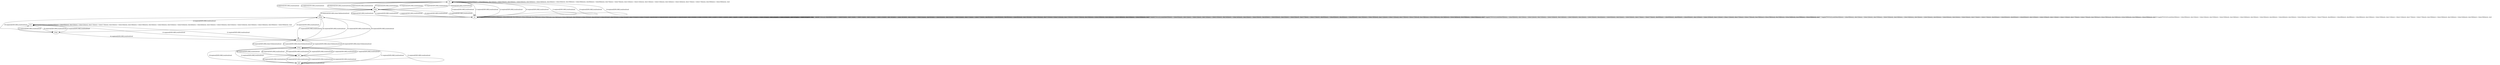 # Total number of goals covered by this test: 1
# b90 --> b90

digraph g {
"b4" -> "d34p" [label = "1-explore[EXPLORE];/null/null/null"];
"d34p" -> "b3" [label = "2-explore[EXPLORE];/null/null/null"];
"b3" -> "b3" [label = "3-toggle[TOGGLE];/null/door0[false]:=!(door0[false]); door1[false]:=!(door1[false]); door33[false]:=!(door33[false]); door34[false]:=!(door34[false]); door3[false]:=!(door3[false]); door4[false]:=!(door4[false]); door5[false]:=!(door5[false]); door37[false]:=!(door37[false]); door6[false]:=!(door6[false]); door8[false]:=!(door8[false]); door10[false]:=!(door10[false]); door11[false]:=!(door11[false]); door17[false]:=!(door17[false]); door20[false]:=!(door20[false]); door24[false]:=!(door24[false]); door30[false]:=!(door30[false]); /null"];
"b3" -> "d34p" [label = "4-explore[EXPLORE];/null/null/null"];
"d34p" -> "b4" [label = "5-explore[EXPLORE];/null/null/null"];
"b4" -> "b3" [label = "6-explore[EXPLORE];/null/null/null"];
"b3" -> "b3" [label = "7-toggle[TOGGLE];/null/door0[false]:=!(door0[false]); door1[false]:=!(door1[false]); door33[false]:=!(door33[false]); door34[false]:=!(door34[false]); door3[false]:=!(door3[false]); door4[false]:=!(door4[false]); door5[false]:=!(door5[false]); door37[false]:=!(door37[false]); door6[false]:=!(door6[false]); door8[false]:=!(door8[false]); door10[false]:=!(door10[false]); door11[false]:=!(door11[false]); door17[false]:=!(door17[false]); door20[false]:=!(door20[false]); door24[false]:=!(door24[false]); door30[false]:=!(door30[false]); /null"];
"b3" -> "b3" [label = "8-toggle[TOGGLE];/null/door0[false]:=!(door0[false]); door1[false]:=!(door1[false]); door33[false]:=!(door33[false]); door34[false]:=!(door34[false]); door3[false]:=!(door3[false]); door4[false]:=!(door4[false]); door5[false]:=!(door5[false]); door37[false]:=!(door37[false]); door6[false]:=!(door6[false]); door8[false]:=!(door8[false]); door10[false]:=!(door10[false]); door11[false]:=!(door11[false]); door17[false]:=!(door17[false]); door20[false]:=!(door20[false]); door24[false]:=!(door24[false]); door30[false]:=!(door30[false]); /null"];
"b3" -> "b3" [label = "9-toggle[TOGGLE];/null/door0[false]:=!(door0[false]); door1[false]:=!(door1[false]); door33[false]:=!(door33[false]); door34[false]:=!(door34[false]); door3[false]:=!(door3[false]); door4[false]:=!(door4[false]); door5[false]:=!(door5[false]); door37[false]:=!(door37[false]); door6[false]:=!(door6[false]); door8[false]:=!(door8[false]); door10[false]:=!(door10[false]); door11[false]:=!(door11[false]); door17[false]:=!(door17[false]); door20[false]:=!(door20[false]); door24[false]:=!(door24[false]); door30[false]:=!(door30[false]); /null"];
"b3" -> "b4" [label = "10-explore[EXPLORE];/null/null/null"];
"b4" -> "b4" [label = "11-toggle[TOGGLE];/null/door0[false]:=!(door0[false]); door1[false]:=!(door1[false]); door2[false]:=!(door2[false]); door34[false]:=!(door34[false]); door3[false]:=!(door3[false]); door36[false]:=!(door36[false]); door6[false]:=!(door6[false]); door7[false]:=!(door7[false]); door12[false]:=!(door12[false]); door13[false]:=!(door13[false]); door14[false]:=!(door14[false]); door17[false]:=!(door17[false]); door30[false]:=!(door30[false]); /null"];
"b4" -> "b3" [label = "12-explore[EXPLORE];/null/null/null"];
"b3" -> "b4" [label = "13-explore[EXPLORE];/null/null/null"];
"b4" -> "b3" [label = "14-explore[EXPLORE];/null/null/null"];
"b3" -> "d34p" [label = "15-explore[EXPLORE];/null/null/null"];
"d34p" -> "b3" [label = "16-explore[EXPLORE];/null/null/null"];
"b3" -> "b3" [label = "17-toggle[TOGGLE];/null/door0[false]:=!(door0[false]); door1[false]:=!(door1[false]); door33[false]:=!(door33[false]); door34[false]:=!(door34[false]); door3[false]:=!(door3[false]); door4[false]:=!(door4[false]); door5[false]:=!(door5[false]); door37[false]:=!(door37[false]); door6[false]:=!(door6[false]); door8[false]:=!(door8[false]); door10[false]:=!(door10[false]); door11[false]:=!(door11[false]); door17[false]:=!(door17[false]); door20[false]:=!(door20[false]); door24[false]:=!(door24[false]); door30[false]:=!(door30[false]); /null"];
"b3" -> "b3" [label = "18-toggle[TOGGLE];/null/door0[false]:=!(door0[false]); door1[false]:=!(door1[false]); door33[false]:=!(door33[false]); door34[false]:=!(door34[false]); door3[false]:=!(door3[false]); door4[false]:=!(door4[false]); door5[false]:=!(door5[false]); door37[false]:=!(door37[false]); door6[false]:=!(door6[false]); door8[false]:=!(door8[false]); door10[false]:=!(door10[false]); door11[false]:=!(door11[false]); door17[false]:=!(door17[false]); door20[false]:=!(door20[false]); door24[false]:=!(door24[false]); door30[false]:=!(door30[false]); /null"];
"b3" -> "b4" [label = "19-explore[EXPLORE];/null/null/null"];
"b4" -> "d34p" [label = "20-explore[EXPLORE];/null/null/null"];
"d34p" -> "b4" [label = "21-explore[EXPLORE];/null/null/null"];
"b4" -> "d34p" [label = "22-explore[EXPLORE];/null/null/null"];
"d34p" -> "b3" [label = "23-explore[EXPLORE];/null/null/null"];
"b3" -> "b4" [label = "24-explore[EXPLORE];/null/null/null"];
"b4" -> "d34p" [label = "25-explore[EXPLORE];/null/null/null"];
"d34p" -> "b4" [label = "26-explore[EXPLORE];/null/null/null"];
"b4" -> "d34p" [label = "27-explore[EXPLORE];/null/null/null"];
"d34p" -> "d34m" [label = "28-explore[EXPLORE];/door34[false]/null/null"];
"d34m" -> "b12" [label = "29-explore[EXPLORE];/null/null/null"];
"b12" -> "d30p" [label = "30-explore[EXPLORE];/null/null/null"];
"d30p" -> "b12" [label = "31-explore[EXPLORE];/null/null/null"];
"b12" -> "d35m" [label = "32-explore[EXPLORE];/null/null/null"];
"d35m" -> "b12" [label = "33-explore[EXPLORE];/null/null/null"];
"b12" -> "b12" [label = "34-toggle[TOGGLE];/null/door0[false]:=!(door0[false]); door1[false]:=!(door1[false]); door17[false]:=!(door17[false]); door2[false]:=!(door2[false]); door18[false]:=!(door18[false]); door3[false]:=!(door3[false]); door35[false]:=!(door35[false]); door4[false]:=!(door4[false]); door23[false]:=!(door23[false]); door25[false]:=!(door25[false]); door10[false]:=!(door10[false]); door30[false]:=!(door30[false]); /null"];
"b12" -> "d30p" [label = "35-explore[EXPLORE];/null/null/null"];
"d30p" -> "d34m" [label = "36-explore[EXPLORE];/null/null/null"];
"d34m" -> "d35m" [label = "37-explore[EXPLORE];/null/null/null"];
"d35m" -> "d35p" [label = "38-explore[EXPLORE];/door35[false]/null/null"];
"d35p" -> "b90" [label = "39-explore[EXPLORE];/null/null/null"];
"b90" -> "b91" [label = "40-explore[EXPLORE];/null/null/null"];
"b91" -> "d35p" [label = "41-explore[EXPLORE];/null/null/null"];
"d35p" -> "d35m" [label = "42-explore[EXPLORE];/door35[false]/null/null"];
"d35m" -> "d34m" [label = "43-explore[EXPLORE];/null/null/null"];
"d34m" -> "d35m" [label = "44-explore[EXPLORE];/null/null/null"];
"d35m" -> "d35p" [label = "45-explore[EXPLORE];/door35[false]/null/null"];
"d35p" -> "b91" [label = "46-explore[EXPLORE];/null/null/null"];
"b91" -> "d35p" [label = "47-explore[EXPLORE];/null/null/null"];
"d35p" -> "b91" [label = "48-explore[EXPLORE];/null/null/null"];
"b91" -> "b90" [label = "49-explore[EXPLORE];/null/null/null"];
"b90" -> "b90" [label = "50-toggle[TOGGLE];/null/null/null"];
"b90" -> "d35p" [label = "51-explore[EXPLORE];/null/null/null"];
"d35p" -> "b90" [label = "52-explore[EXPLORE];/null/null/null"];
"b90" -> "b91" [label = "53-explore[EXPLORE];/null/null/null"];
"b91" -> "b90" [label = "54-explore[EXPLORE];/null/null/null"];
"b90" -> "d35p" [label = "55-explore[EXPLORE];/null/null/null"];
"d35p" -> "b91" [label = "56-explore[EXPLORE];/null/null/null"];
"b91" -> "d35p" [label = "57-explore[EXPLORE];/null/null/null"];
"d35p" -> "d35m" [label = "58-explore[EXPLORE];/door35[false]/null/null"];
"d35m" -> "d34m" [label = "59-explore[EXPLORE];/null/null/null"];
"d34m" -> "d30p" [label = "60-explore[EXPLORE];/null/null/null"];
"d30p" -> "d35m" [label = "61-explore[EXPLORE];/null/null/null"];
}